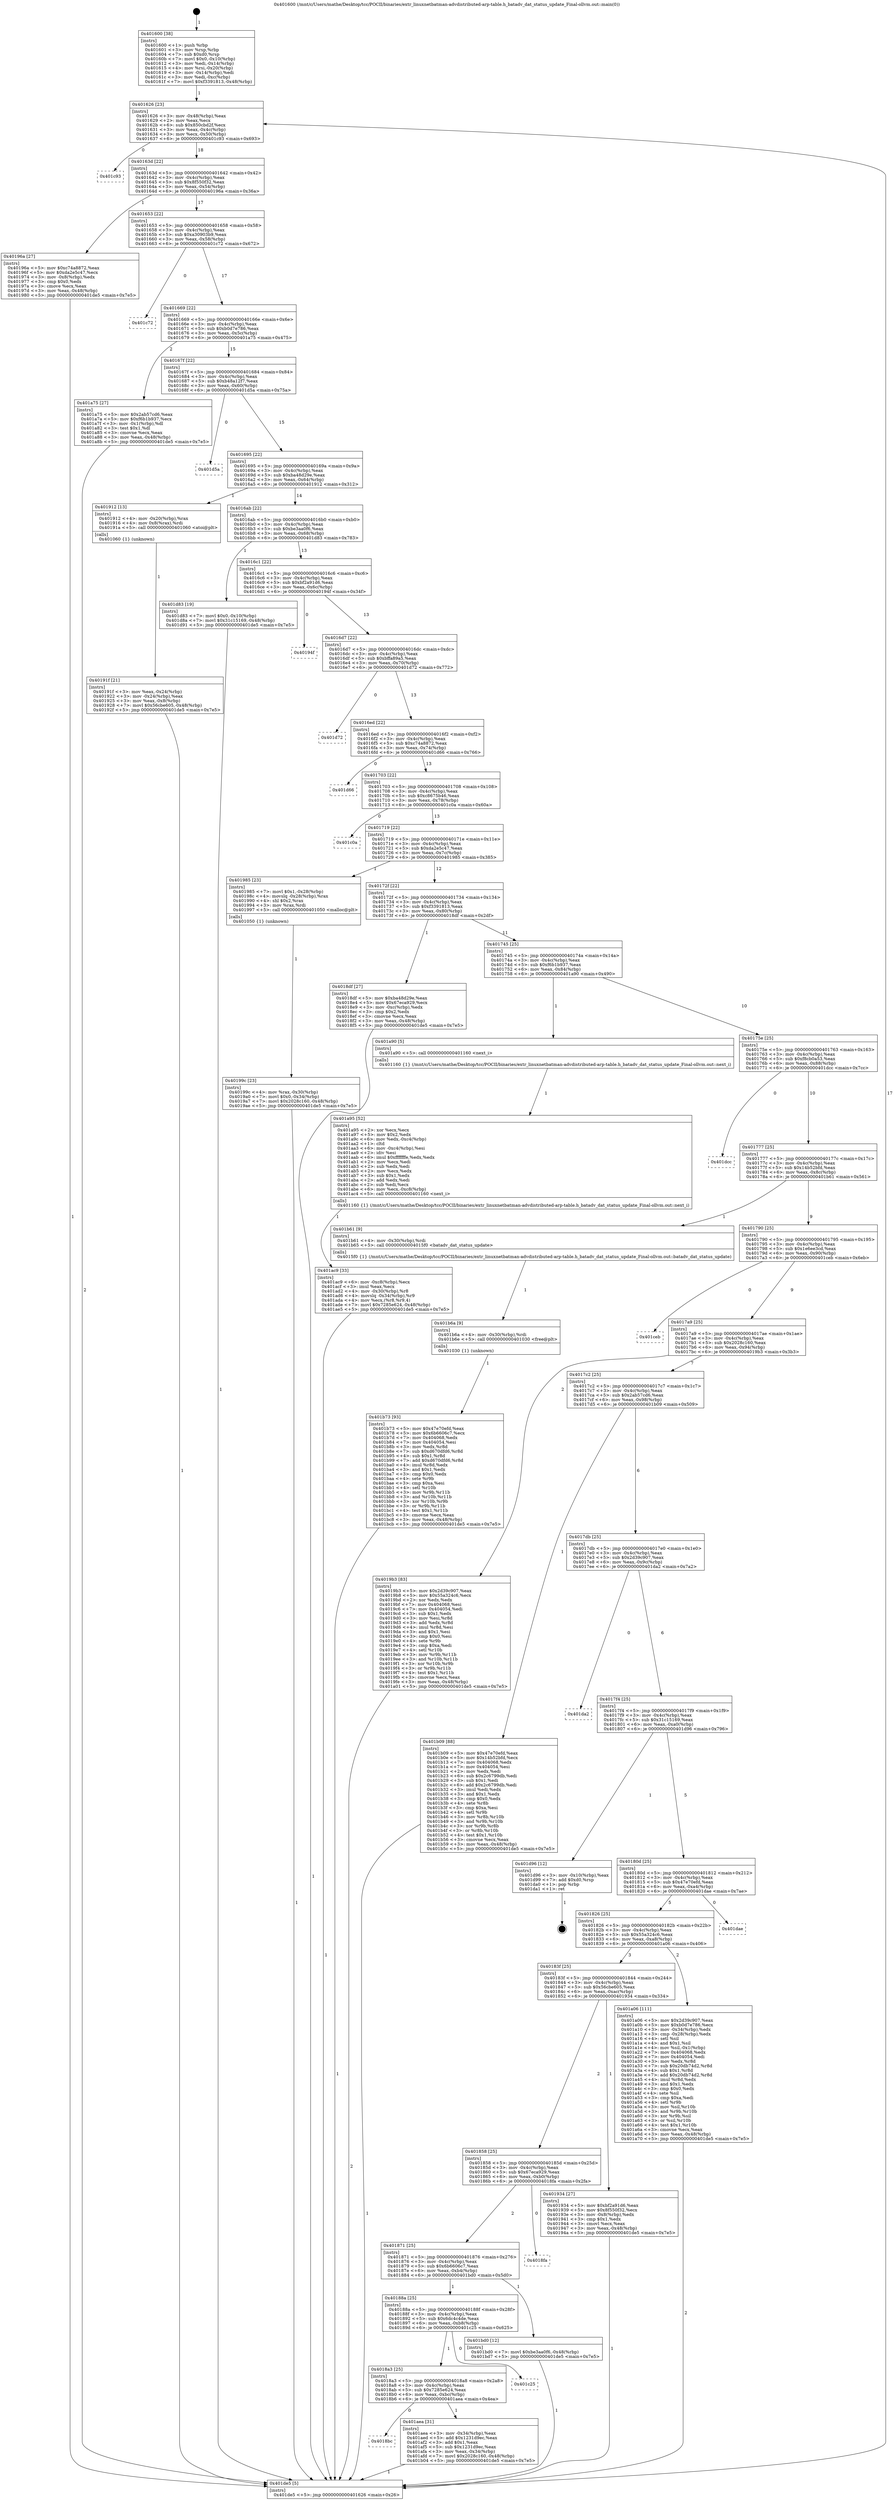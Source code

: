 digraph "0x401600" {
  label = "0x401600 (/mnt/c/Users/mathe/Desktop/tcc/POCII/binaries/extr_linuxnetbatman-advdistributed-arp-table.h_batadv_dat_status_update_Final-ollvm.out::main(0))"
  labelloc = "t"
  node[shape=record]

  Entry [label="",width=0.3,height=0.3,shape=circle,fillcolor=black,style=filled]
  "0x401626" [label="{
     0x401626 [23]\l
     | [instrs]\l
     &nbsp;&nbsp;0x401626 \<+3\>: mov -0x48(%rbp),%eax\l
     &nbsp;&nbsp;0x401629 \<+2\>: mov %eax,%ecx\l
     &nbsp;&nbsp;0x40162b \<+6\>: sub $0x850cbd2f,%ecx\l
     &nbsp;&nbsp;0x401631 \<+3\>: mov %eax,-0x4c(%rbp)\l
     &nbsp;&nbsp;0x401634 \<+3\>: mov %ecx,-0x50(%rbp)\l
     &nbsp;&nbsp;0x401637 \<+6\>: je 0000000000401c93 \<main+0x693\>\l
  }"]
  "0x401c93" [label="{
     0x401c93\l
  }", style=dashed]
  "0x40163d" [label="{
     0x40163d [22]\l
     | [instrs]\l
     &nbsp;&nbsp;0x40163d \<+5\>: jmp 0000000000401642 \<main+0x42\>\l
     &nbsp;&nbsp;0x401642 \<+3\>: mov -0x4c(%rbp),%eax\l
     &nbsp;&nbsp;0x401645 \<+5\>: sub $0x8f550f32,%eax\l
     &nbsp;&nbsp;0x40164a \<+3\>: mov %eax,-0x54(%rbp)\l
     &nbsp;&nbsp;0x40164d \<+6\>: je 000000000040196a \<main+0x36a\>\l
  }"]
  Exit [label="",width=0.3,height=0.3,shape=circle,fillcolor=black,style=filled,peripheries=2]
  "0x40196a" [label="{
     0x40196a [27]\l
     | [instrs]\l
     &nbsp;&nbsp;0x40196a \<+5\>: mov $0xc74a8872,%eax\l
     &nbsp;&nbsp;0x40196f \<+5\>: mov $0xda2e5c47,%ecx\l
     &nbsp;&nbsp;0x401974 \<+3\>: mov -0x8(%rbp),%edx\l
     &nbsp;&nbsp;0x401977 \<+3\>: cmp $0x0,%edx\l
     &nbsp;&nbsp;0x40197a \<+3\>: cmove %ecx,%eax\l
     &nbsp;&nbsp;0x40197d \<+3\>: mov %eax,-0x48(%rbp)\l
     &nbsp;&nbsp;0x401980 \<+5\>: jmp 0000000000401de5 \<main+0x7e5\>\l
  }"]
  "0x401653" [label="{
     0x401653 [22]\l
     | [instrs]\l
     &nbsp;&nbsp;0x401653 \<+5\>: jmp 0000000000401658 \<main+0x58\>\l
     &nbsp;&nbsp;0x401658 \<+3\>: mov -0x4c(%rbp),%eax\l
     &nbsp;&nbsp;0x40165b \<+5\>: sub $0xa30903b9,%eax\l
     &nbsp;&nbsp;0x401660 \<+3\>: mov %eax,-0x58(%rbp)\l
     &nbsp;&nbsp;0x401663 \<+6\>: je 0000000000401c72 \<main+0x672\>\l
  }"]
  "0x401b73" [label="{
     0x401b73 [93]\l
     | [instrs]\l
     &nbsp;&nbsp;0x401b73 \<+5\>: mov $0x47e70efd,%eax\l
     &nbsp;&nbsp;0x401b78 \<+5\>: mov $0x6b6606c7,%ecx\l
     &nbsp;&nbsp;0x401b7d \<+7\>: mov 0x404068,%edx\l
     &nbsp;&nbsp;0x401b84 \<+7\>: mov 0x404054,%esi\l
     &nbsp;&nbsp;0x401b8b \<+3\>: mov %edx,%r8d\l
     &nbsp;&nbsp;0x401b8e \<+7\>: sub $0xd670dfd6,%r8d\l
     &nbsp;&nbsp;0x401b95 \<+4\>: sub $0x1,%r8d\l
     &nbsp;&nbsp;0x401b99 \<+7\>: add $0xd670dfd6,%r8d\l
     &nbsp;&nbsp;0x401ba0 \<+4\>: imul %r8d,%edx\l
     &nbsp;&nbsp;0x401ba4 \<+3\>: and $0x1,%edx\l
     &nbsp;&nbsp;0x401ba7 \<+3\>: cmp $0x0,%edx\l
     &nbsp;&nbsp;0x401baa \<+4\>: sete %r9b\l
     &nbsp;&nbsp;0x401bae \<+3\>: cmp $0xa,%esi\l
     &nbsp;&nbsp;0x401bb1 \<+4\>: setl %r10b\l
     &nbsp;&nbsp;0x401bb5 \<+3\>: mov %r9b,%r11b\l
     &nbsp;&nbsp;0x401bb8 \<+3\>: and %r10b,%r11b\l
     &nbsp;&nbsp;0x401bbb \<+3\>: xor %r10b,%r9b\l
     &nbsp;&nbsp;0x401bbe \<+3\>: or %r9b,%r11b\l
     &nbsp;&nbsp;0x401bc1 \<+4\>: test $0x1,%r11b\l
     &nbsp;&nbsp;0x401bc5 \<+3\>: cmovne %ecx,%eax\l
     &nbsp;&nbsp;0x401bc8 \<+3\>: mov %eax,-0x48(%rbp)\l
     &nbsp;&nbsp;0x401bcb \<+5\>: jmp 0000000000401de5 \<main+0x7e5\>\l
  }"]
  "0x401c72" [label="{
     0x401c72\l
  }", style=dashed]
  "0x401669" [label="{
     0x401669 [22]\l
     | [instrs]\l
     &nbsp;&nbsp;0x401669 \<+5\>: jmp 000000000040166e \<main+0x6e\>\l
     &nbsp;&nbsp;0x40166e \<+3\>: mov -0x4c(%rbp),%eax\l
     &nbsp;&nbsp;0x401671 \<+5\>: sub $0xb0d7e786,%eax\l
     &nbsp;&nbsp;0x401676 \<+3\>: mov %eax,-0x5c(%rbp)\l
     &nbsp;&nbsp;0x401679 \<+6\>: je 0000000000401a75 \<main+0x475\>\l
  }"]
  "0x401b6a" [label="{
     0x401b6a [9]\l
     | [instrs]\l
     &nbsp;&nbsp;0x401b6a \<+4\>: mov -0x30(%rbp),%rdi\l
     &nbsp;&nbsp;0x401b6e \<+5\>: call 0000000000401030 \<free@plt\>\l
     | [calls]\l
     &nbsp;&nbsp;0x401030 \{1\} (unknown)\l
  }"]
  "0x401a75" [label="{
     0x401a75 [27]\l
     | [instrs]\l
     &nbsp;&nbsp;0x401a75 \<+5\>: mov $0x2ab57cd6,%eax\l
     &nbsp;&nbsp;0x401a7a \<+5\>: mov $0xf6b1b937,%ecx\l
     &nbsp;&nbsp;0x401a7f \<+3\>: mov -0x1(%rbp),%dl\l
     &nbsp;&nbsp;0x401a82 \<+3\>: test $0x1,%dl\l
     &nbsp;&nbsp;0x401a85 \<+3\>: cmovne %ecx,%eax\l
     &nbsp;&nbsp;0x401a88 \<+3\>: mov %eax,-0x48(%rbp)\l
     &nbsp;&nbsp;0x401a8b \<+5\>: jmp 0000000000401de5 \<main+0x7e5\>\l
  }"]
  "0x40167f" [label="{
     0x40167f [22]\l
     | [instrs]\l
     &nbsp;&nbsp;0x40167f \<+5\>: jmp 0000000000401684 \<main+0x84\>\l
     &nbsp;&nbsp;0x401684 \<+3\>: mov -0x4c(%rbp),%eax\l
     &nbsp;&nbsp;0x401687 \<+5\>: sub $0xb48a12f7,%eax\l
     &nbsp;&nbsp;0x40168c \<+3\>: mov %eax,-0x60(%rbp)\l
     &nbsp;&nbsp;0x40168f \<+6\>: je 0000000000401d5a \<main+0x75a\>\l
  }"]
  "0x4018bc" [label="{
     0x4018bc\l
  }", style=dashed]
  "0x401d5a" [label="{
     0x401d5a\l
  }", style=dashed]
  "0x401695" [label="{
     0x401695 [22]\l
     | [instrs]\l
     &nbsp;&nbsp;0x401695 \<+5\>: jmp 000000000040169a \<main+0x9a\>\l
     &nbsp;&nbsp;0x40169a \<+3\>: mov -0x4c(%rbp),%eax\l
     &nbsp;&nbsp;0x40169d \<+5\>: sub $0xba48d29e,%eax\l
     &nbsp;&nbsp;0x4016a2 \<+3\>: mov %eax,-0x64(%rbp)\l
     &nbsp;&nbsp;0x4016a5 \<+6\>: je 0000000000401912 \<main+0x312\>\l
  }"]
  "0x401aea" [label="{
     0x401aea [31]\l
     | [instrs]\l
     &nbsp;&nbsp;0x401aea \<+3\>: mov -0x34(%rbp),%eax\l
     &nbsp;&nbsp;0x401aed \<+5\>: add $0x1231d9ec,%eax\l
     &nbsp;&nbsp;0x401af2 \<+3\>: add $0x1,%eax\l
     &nbsp;&nbsp;0x401af5 \<+5\>: sub $0x1231d9ec,%eax\l
     &nbsp;&nbsp;0x401afa \<+3\>: mov %eax,-0x34(%rbp)\l
     &nbsp;&nbsp;0x401afd \<+7\>: movl $0x2028c160,-0x48(%rbp)\l
     &nbsp;&nbsp;0x401b04 \<+5\>: jmp 0000000000401de5 \<main+0x7e5\>\l
  }"]
  "0x401912" [label="{
     0x401912 [13]\l
     | [instrs]\l
     &nbsp;&nbsp;0x401912 \<+4\>: mov -0x20(%rbp),%rax\l
     &nbsp;&nbsp;0x401916 \<+4\>: mov 0x8(%rax),%rdi\l
     &nbsp;&nbsp;0x40191a \<+5\>: call 0000000000401060 \<atoi@plt\>\l
     | [calls]\l
     &nbsp;&nbsp;0x401060 \{1\} (unknown)\l
  }"]
  "0x4016ab" [label="{
     0x4016ab [22]\l
     | [instrs]\l
     &nbsp;&nbsp;0x4016ab \<+5\>: jmp 00000000004016b0 \<main+0xb0\>\l
     &nbsp;&nbsp;0x4016b0 \<+3\>: mov -0x4c(%rbp),%eax\l
     &nbsp;&nbsp;0x4016b3 \<+5\>: sub $0xbe3aa0f6,%eax\l
     &nbsp;&nbsp;0x4016b8 \<+3\>: mov %eax,-0x68(%rbp)\l
     &nbsp;&nbsp;0x4016bb \<+6\>: je 0000000000401d83 \<main+0x783\>\l
  }"]
  "0x4018a3" [label="{
     0x4018a3 [25]\l
     | [instrs]\l
     &nbsp;&nbsp;0x4018a3 \<+5\>: jmp 00000000004018a8 \<main+0x2a8\>\l
     &nbsp;&nbsp;0x4018a8 \<+3\>: mov -0x4c(%rbp),%eax\l
     &nbsp;&nbsp;0x4018ab \<+5\>: sub $0x7285e624,%eax\l
     &nbsp;&nbsp;0x4018b0 \<+6\>: mov %eax,-0xbc(%rbp)\l
     &nbsp;&nbsp;0x4018b6 \<+6\>: je 0000000000401aea \<main+0x4ea\>\l
  }"]
  "0x401d83" [label="{
     0x401d83 [19]\l
     | [instrs]\l
     &nbsp;&nbsp;0x401d83 \<+7\>: movl $0x0,-0x10(%rbp)\l
     &nbsp;&nbsp;0x401d8a \<+7\>: movl $0x31c15169,-0x48(%rbp)\l
     &nbsp;&nbsp;0x401d91 \<+5\>: jmp 0000000000401de5 \<main+0x7e5\>\l
  }"]
  "0x4016c1" [label="{
     0x4016c1 [22]\l
     | [instrs]\l
     &nbsp;&nbsp;0x4016c1 \<+5\>: jmp 00000000004016c6 \<main+0xc6\>\l
     &nbsp;&nbsp;0x4016c6 \<+3\>: mov -0x4c(%rbp),%eax\l
     &nbsp;&nbsp;0x4016c9 \<+5\>: sub $0xbf2a91d6,%eax\l
     &nbsp;&nbsp;0x4016ce \<+3\>: mov %eax,-0x6c(%rbp)\l
     &nbsp;&nbsp;0x4016d1 \<+6\>: je 000000000040194f \<main+0x34f\>\l
  }"]
  "0x401c25" [label="{
     0x401c25\l
  }", style=dashed]
  "0x40194f" [label="{
     0x40194f\l
  }", style=dashed]
  "0x4016d7" [label="{
     0x4016d7 [22]\l
     | [instrs]\l
     &nbsp;&nbsp;0x4016d7 \<+5\>: jmp 00000000004016dc \<main+0xdc\>\l
     &nbsp;&nbsp;0x4016dc \<+3\>: mov -0x4c(%rbp),%eax\l
     &nbsp;&nbsp;0x4016df \<+5\>: sub $0xbffa89a5,%eax\l
     &nbsp;&nbsp;0x4016e4 \<+3\>: mov %eax,-0x70(%rbp)\l
     &nbsp;&nbsp;0x4016e7 \<+6\>: je 0000000000401d72 \<main+0x772\>\l
  }"]
  "0x40188a" [label="{
     0x40188a [25]\l
     | [instrs]\l
     &nbsp;&nbsp;0x40188a \<+5\>: jmp 000000000040188f \<main+0x28f\>\l
     &nbsp;&nbsp;0x40188f \<+3\>: mov -0x4c(%rbp),%eax\l
     &nbsp;&nbsp;0x401892 \<+5\>: sub $0x6dc4c4de,%eax\l
     &nbsp;&nbsp;0x401897 \<+6\>: mov %eax,-0xb8(%rbp)\l
     &nbsp;&nbsp;0x40189d \<+6\>: je 0000000000401c25 \<main+0x625\>\l
  }"]
  "0x401d72" [label="{
     0x401d72\l
  }", style=dashed]
  "0x4016ed" [label="{
     0x4016ed [22]\l
     | [instrs]\l
     &nbsp;&nbsp;0x4016ed \<+5\>: jmp 00000000004016f2 \<main+0xf2\>\l
     &nbsp;&nbsp;0x4016f2 \<+3\>: mov -0x4c(%rbp),%eax\l
     &nbsp;&nbsp;0x4016f5 \<+5\>: sub $0xc74a8872,%eax\l
     &nbsp;&nbsp;0x4016fa \<+3\>: mov %eax,-0x74(%rbp)\l
     &nbsp;&nbsp;0x4016fd \<+6\>: je 0000000000401d66 \<main+0x766\>\l
  }"]
  "0x401bd0" [label="{
     0x401bd0 [12]\l
     | [instrs]\l
     &nbsp;&nbsp;0x401bd0 \<+7\>: movl $0xbe3aa0f6,-0x48(%rbp)\l
     &nbsp;&nbsp;0x401bd7 \<+5\>: jmp 0000000000401de5 \<main+0x7e5\>\l
  }"]
  "0x401d66" [label="{
     0x401d66\l
  }", style=dashed]
  "0x401703" [label="{
     0x401703 [22]\l
     | [instrs]\l
     &nbsp;&nbsp;0x401703 \<+5\>: jmp 0000000000401708 \<main+0x108\>\l
     &nbsp;&nbsp;0x401708 \<+3\>: mov -0x4c(%rbp),%eax\l
     &nbsp;&nbsp;0x40170b \<+5\>: sub $0xc8675b46,%eax\l
     &nbsp;&nbsp;0x401710 \<+3\>: mov %eax,-0x78(%rbp)\l
     &nbsp;&nbsp;0x401713 \<+6\>: je 0000000000401c0a \<main+0x60a\>\l
  }"]
  "0x401871" [label="{
     0x401871 [25]\l
     | [instrs]\l
     &nbsp;&nbsp;0x401871 \<+5\>: jmp 0000000000401876 \<main+0x276\>\l
     &nbsp;&nbsp;0x401876 \<+3\>: mov -0x4c(%rbp),%eax\l
     &nbsp;&nbsp;0x401879 \<+5\>: sub $0x6b6606c7,%eax\l
     &nbsp;&nbsp;0x40187e \<+6\>: mov %eax,-0xb4(%rbp)\l
     &nbsp;&nbsp;0x401884 \<+6\>: je 0000000000401bd0 \<main+0x5d0\>\l
  }"]
  "0x401c0a" [label="{
     0x401c0a\l
  }", style=dashed]
  "0x401719" [label="{
     0x401719 [22]\l
     | [instrs]\l
     &nbsp;&nbsp;0x401719 \<+5\>: jmp 000000000040171e \<main+0x11e\>\l
     &nbsp;&nbsp;0x40171e \<+3\>: mov -0x4c(%rbp),%eax\l
     &nbsp;&nbsp;0x401721 \<+5\>: sub $0xda2e5c47,%eax\l
     &nbsp;&nbsp;0x401726 \<+3\>: mov %eax,-0x7c(%rbp)\l
     &nbsp;&nbsp;0x401729 \<+6\>: je 0000000000401985 \<main+0x385\>\l
  }"]
  "0x4018fa" [label="{
     0x4018fa\l
  }", style=dashed]
  "0x401985" [label="{
     0x401985 [23]\l
     | [instrs]\l
     &nbsp;&nbsp;0x401985 \<+7\>: movl $0x1,-0x28(%rbp)\l
     &nbsp;&nbsp;0x40198c \<+4\>: movslq -0x28(%rbp),%rax\l
     &nbsp;&nbsp;0x401990 \<+4\>: shl $0x2,%rax\l
     &nbsp;&nbsp;0x401994 \<+3\>: mov %rax,%rdi\l
     &nbsp;&nbsp;0x401997 \<+5\>: call 0000000000401050 \<malloc@plt\>\l
     | [calls]\l
     &nbsp;&nbsp;0x401050 \{1\} (unknown)\l
  }"]
  "0x40172f" [label="{
     0x40172f [22]\l
     | [instrs]\l
     &nbsp;&nbsp;0x40172f \<+5\>: jmp 0000000000401734 \<main+0x134\>\l
     &nbsp;&nbsp;0x401734 \<+3\>: mov -0x4c(%rbp),%eax\l
     &nbsp;&nbsp;0x401737 \<+5\>: sub $0xf3391813,%eax\l
     &nbsp;&nbsp;0x40173c \<+3\>: mov %eax,-0x80(%rbp)\l
     &nbsp;&nbsp;0x40173f \<+6\>: je 00000000004018df \<main+0x2df\>\l
  }"]
  "0x401ac9" [label="{
     0x401ac9 [33]\l
     | [instrs]\l
     &nbsp;&nbsp;0x401ac9 \<+6\>: mov -0xc8(%rbp),%ecx\l
     &nbsp;&nbsp;0x401acf \<+3\>: imul %eax,%ecx\l
     &nbsp;&nbsp;0x401ad2 \<+4\>: mov -0x30(%rbp),%r8\l
     &nbsp;&nbsp;0x401ad6 \<+4\>: movslq -0x34(%rbp),%r9\l
     &nbsp;&nbsp;0x401ada \<+4\>: mov %ecx,(%r8,%r9,4)\l
     &nbsp;&nbsp;0x401ade \<+7\>: movl $0x7285e624,-0x48(%rbp)\l
     &nbsp;&nbsp;0x401ae5 \<+5\>: jmp 0000000000401de5 \<main+0x7e5\>\l
  }"]
  "0x4018df" [label="{
     0x4018df [27]\l
     | [instrs]\l
     &nbsp;&nbsp;0x4018df \<+5\>: mov $0xba48d29e,%eax\l
     &nbsp;&nbsp;0x4018e4 \<+5\>: mov $0x67eca929,%ecx\l
     &nbsp;&nbsp;0x4018e9 \<+3\>: mov -0xc(%rbp),%edx\l
     &nbsp;&nbsp;0x4018ec \<+3\>: cmp $0x2,%edx\l
     &nbsp;&nbsp;0x4018ef \<+3\>: cmovne %ecx,%eax\l
     &nbsp;&nbsp;0x4018f2 \<+3\>: mov %eax,-0x48(%rbp)\l
     &nbsp;&nbsp;0x4018f5 \<+5\>: jmp 0000000000401de5 \<main+0x7e5\>\l
  }"]
  "0x401745" [label="{
     0x401745 [25]\l
     | [instrs]\l
     &nbsp;&nbsp;0x401745 \<+5\>: jmp 000000000040174a \<main+0x14a\>\l
     &nbsp;&nbsp;0x40174a \<+3\>: mov -0x4c(%rbp),%eax\l
     &nbsp;&nbsp;0x40174d \<+5\>: sub $0xf6b1b937,%eax\l
     &nbsp;&nbsp;0x401752 \<+6\>: mov %eax,-0x84(%rbp)\l
     &nbsp;&nbsp;0x401758 \<+6\>: je 0000000000401a90 \<main+0x490\>\l
  }"]
  "0x401de5" [label="{
     0x401de5 [5]\l
     | [instrs]\l
     &nbsp;&nbsp;0x401de5 \<+5\>: jmp 0000000000401626 \<main+0x26\>\l
  }"]
  "0x401600" [label="{
     0x401600 [38]\l
     | [instrs]\l
     &nbsp;&nbsp;0x401600 \<+1\>: push %rbp\l
     &nbsp;&nbsp;0x401601 \<+3\>: mov %rsp,%rbp\l
     &nbsp;&nbsp;0x401604 \<+7\>: sub $0xd0,%rsp\l
     &nbsp;&nbsp;0x40160b \<+7\>: movl $0x0,-0x10(%rbp)\l
     &nbsp;&nbsp;0x401612 \<+3\>: mov %edi,-0x14(%rbp)\l
     &nbsp;&nbsp;0x401615 \<+4\>: mov %rsi,-0x20(%rbp)\l
     &nbsp;&nbsp;0x401619 \<+3\>: mov -0x14(%rbp),%edi\l
     &nbsp;&nbsp;0x40161c \<+3\>: mov %edi,-0xc(%rbp)\l
     &nbsp;&nbsp;0x40161f \<+7\>: movl $0xf3391813,-0x48(%rbp)\l
  }"]
  "0x40191f" [label="{
     0x40191f [21]\l
     | [instrs]\l
     &nbsp;&nbsp;0x40191f \<+3\>: mov %eax,-0x24(%rbp)\l
     &nbsp;&nbsp;0x401922 \<+3\>: mov -0x24(%rbp),%eax\l
     &nbsp;&nbsp;0x401925 \<+3\>: mov %eax,-0x8(%rbp)\l
     &nbsp;&nbsp;0x401928 \<+7\>: movl $0x56cbe605,-0x48(%rbp)\l
     &nbsp;&nbsp;0x40192f \<+5\>: jmp 0000000000401de5 \<main+0x7e5\>\l
  }"]
  "0x401a95" [label="{
     0x401a95 [52]\l
     | [instrs]\l
     &nbsp;&nbsp;0x401a95 \<+2\>: xor %ecx,%ecx\l
     &nbsp;&nbsp;0x401a97 \<+5\>: mov $0x2,%edx\l
     &nbsp;&nbsp;0x401a9c \<+6\>: mov %edx,-0xc4(%rbp)\l
     &nbsp;&nbsp;0x401aa2 \<+1\>: cltd\l
     &nbsp;&nbsp;0x401aa3 \<+6\>: mov -0xc4(%rbp),%esi\l
     &nbsp;&nbsp;0x401aa9 \<+2\>: idiv %esi\l
     &nbsp;&nbsp;0x401aab \<+6\>: imul $0xfffffffe,%edx,%edx\l
     &nbsp;&nbsp;0x401ab1 \<+2\>: mov %ecx,%edi\l
     &nbsp;&nbsp;0x401ab3 \<+2\>: sub %edx,%edi\l
     &nbsp;&nbsp;0x401ab5 \<+2\>: mov %ecx,%edx\l
     &nbsp;&nbsp;0x401ab7 \<+3\>: sub $0x1,%edx\l
     &nbsp;&nbsp;0x401aba \<+2\>: add %edx,%edi\l
     &nbsp;&nbsp;0x401abc \<+2\>: sub %edi,%ecx\l
     &nbsp;&nbsp;0x401abe \<+6\>: mov %ecx,-0xc8(%rbp)\l
     &nbsp;&nbsp;0x401ac4 \<+5\>: call 0000000000401160 \<next_i\>\l
     | [calls]\l
     &nbsp;&nbsp;0x401160 \{1\} (/mnt/c/Users/mathe/Desktop/tcc/POCII/binaries/extr_linuxnetbatman-advdistributed-arp-table.h_batadv_dat_status_update_Final-ollvm.out::next_i)\l
  }"]
  "0x401a90" [label="{
     0x401a90 [5]\l
     | [instrs]\l
     &nbsp;&nbsp;0x401a90 \<+5\>: call 0000000000401160 \<next_i\>\l
     | [calls]\l
     &nbsp;&nbsp;0x401160 \{1\} (/mnt/c/Users/mathe/Desktop/tcc/POCII/binaries/extr_linuxnetbatman-advdistributed-arp-table.h_batadv_dat_status_update_Final-ollvm.out::next_i)\l
  }"]
  "0x40175e" [label="{
     0x40175e [25]\l
     | [instrs]\l
     &nbsp;&nbsp;0x40175e \<+5\>: jmp 0000000000401763 \<main+0x163\>\l
     &nbsp;&nbsp;0x401763 \<+3\>: mov -0x4c(%rbp),%eax\l
     &nbsp;&nbsp;0x401766 \<+5\>: sub $0xf8cb0a53,%eax\l
     &nbsp;&nbsp;0x40176b \<+6\>: mov %eax,-0x88(%rbp)\l
     &nbsp;&nbsp;0x401771 \<+6\>: je 0000000000401dcc \<main+0x7cc\>\l
  }"]
  "0x40199c" [label="{
     0x40199c [23]\l
     | [instrs]\l
     &nbsp;&nbsp;0x40199c \<+4\>: mov %rax,-0x30(%rbp)\l
     &nbsp;&nbsp;0x4019a0 \<+7\>: movl $0x0,-0x34(%rbp)\l
     &nbsp;&nbsp;0x4019a7 \<+7\>: movl $0x2028c160,-0x48(%rbp)\l
     &nbsp;&nbsp;0x4019ae \<+5\>: jmp 0000000000401de5 \<main+0x7e5\>\l
  }"]
  "0x401dcc" [label="{
     0x401dcc\l
  }", style=dashed]
  "0x401777" [label="{
     0x401777 [25]\l
     | [instrs]\l
     &nbsp;&nbsp;0x401777 \<+5\>: jmp 000000000040177c \<main+0x17c\>\l
     &nbsp;&nbsp;0x40177c \<+3\>: mov -0x4c(%rbp),%eax\l
     &nbsp;&nbsp;0x40177f \<+5\>: sub $0x14b52bfd,%eax\l
     &nbsp;&nbsp;0x401784 \<+6\>: mov %eax,-0x8c(%rbp)\l
     &nbsp;&nbsp;0x40178a \<+6\>: je 0000000000401b61 \<main+0x561\>\l
  }"]
  "0x401858" [label="{
     0x401858 [25]\l
     | [instrs]\l
     &nbsp;&nbsp;0x401858 \<+5\>: jmp 000000000040185d \<main+0x25d\>\l
     &nbsp;&nbsp;0x40185d \<+3\>: mov -0x4c(%rbp),%eax\l
     &nbsp;&nbsp;0x401860 \<+5\>: sub $0x67eca929,%eax\l
     &nbsp;&nbsp;0x401865 \<+6\>: mov %eax,-0xb0(%rbp)\l
     &nbsp;&nbsp;0x40186b \<+6\>: je 00000000004018fa \<main+0x2fa\>\l
  }"]
  "0x401b61" [label="{
     0x401b61 [9]\l
     | [instrs]\l
     &nbsp;&nbsp;0x401b61 \<+4\>: mov -0x30(%rbp),%rdi\l
     &nbsp;&nbsp;0x401b65 \<+5\>: call 00000000004015f0 \<batadv_dat_status_update\>\l
     | [calls]\l
     &nbsp;&nbsp;0x4015f0 \{1\} (/mnt/c/Users/mathe/Desktop/tcc/POCII/binaries/extr_linuxnetbatman-advdistributed-arp-table.h_batadv_dat_status_update_Final-ollvm.out::batadv_dat_status_update)\l
  }"]
  "0x401790" [label="{
     0x401790 [25]\l
     | [instrs]\l
     &nbsp;&nbsp;0x401790 \<+5\>: jmp 0000000000401795 \<main+0x195\>\l
     &nbsp;&nbsp;0x401795 \<+3\>: mov -0x4c(%rbp),%eax\l
     &nbsp;&nbsp;0x401798 \<+5\>: sub $0x1e6ee3cd,%eax\l
     &nbsp;&nbsp;0x40179d \<+6\>: mov %eax,-0x90(%rbp)\l
     &nbsp;&nbsp;0x4017a3 \<+6\>: je 0000000000401ceb \<main+0x6eb\>\l
  }"]
  "0x401934" [label="{
     0x401934 [27]\l
     | [instrs]\l
     &nbsp;&nbsp;0x401934 \<+5\>: mov $0xbf2a91d6,%eax\l
     &nbsp;&nbsp;0x401939 \<+5\>: mov $0x8f550f32,%ecx\l
     &nbsp;&nbsp;0x40193e \<+3\>: mov -0x8(%rbp),%edx\l
     &nbsp;&nbsp;0x401941 \<+3\>: cmp $0x1,%edx\l
     &nbsp;&nbsp;0x401944 \<+3\>: cmovl %ecx,%eax\l
     &nbsp;&nbsp;0x401947 \<+3\>: mov %eax,-0x48(%rbp)\l
     &nbsp;&nbsp;0x40194a \<+5\>: jmp 0000000000401de5 \<main+0x7e5\>\l
  }"]
  "0x401ceb" [label="{
     0x401ceb\l
  }", style=dashed]
  "0x4017a9" [label="{
     0x4017a9 [25]\l
     | [instrs]\l
     &nbsp;&nbsp;0x4017a9 \<+5\>: jmp 00000000004017ae \<main+0x1ae\>\l
     &nbsp;&nbsp;0x4017ae \<+3\>: mov -0x4c(%rbp),%eax\l
     &nbsp;&nbsp;0x4017b1 \<+5\>: sub $0x2028c160,%eax\l
     &nbsp;&nbsp;0x4017b6 \<+6\>: mov %eax,-0x94(%rbp)\l
     &nbsp;&nbsp;0x4017bc \<+6\>: je 00000000004019b3 \<main+0x3b3\>\l
  }"]
  "0x40183f" [label="{
     0x40183f [25]\l
     | [instrs]\l
     &nbsp;&nbsp;0x40183f \<+5\>: jmp 0000000000401844 \<main+0x244\>\l
     &nbsp;&nbsp;0x401844 \<+3\>: mov -0x4c(%rbp),%eax\l
     &nbsp;&nbsp;0x401847 \<+5\>: sub $0x56cbe605,%eax\l
     &nbsp;&nbsp;0x40184c \<+6\>: mov %eax,-0xac(%rbp)\l
     &nbsp;&nbsp;0x401852 \<+6\>: je 0000000000401934 \<main+0x334\>\l
  }"]
  "0x4019b3" [label="{
     0x4019b3 [83]\l
     | [instrs]\l
     &nbsp;&nbsp;0x4019b3 \<+5\>: mov $0x2d39c907,%eax\l
     &nbsp;&nbsp;0x4019b8 \<+5\>: mov $0x55a324c6,%ecx\l
     &nbsp;&nbsp;0x4019bd \<+2\>: xor %edx,%edx\l
     &nbsp;&nbsp;0x4019bf \<+7\>: mov 0x404068,%esi\l
     &nbsp;&nbsp;0x4019c6 \<+7\>: mov 0x404054,%edi\l
     &nbsp;&nbsp;0x4019cd \<+3\>: sub $0x1,%edx\l
     &nbsp;&nbsp;0x4019d0 \<+3\>: mov %esi,%r8d\l
     &nbsp;&nbsp;0x4019d3 \<+3\>: add %edx,%r8d\l
     &nbsp;&nbsp;0x4019d6 \<+4\>: imul %r8d,%esi\l
     &nbsp;&nbsp;0x4019da \<+3\>: and $0x1,%esi\l
     &nbsp;&nbsp;0x4019dd \<+3\>: cmp $0x0,%esi\l
     &nbsp;&nbsp;0x4019e0 \<+4\>: sete %r9b\l
     &nbsp;&nbsp;0x4019e4 \<+3\>: cmp $0xa,%edi\l
     &nbsp;&nbsp;0x4019e7 \<+4\>: setl %r10b\l
     &nbsp;&nbsp;0x4019eb \<+3\>: mov %r9b,%r11b\l
     &nbsp;&nbsp;0x4019ee \<+3\>: and %r10b,%r11b\l
     &nbsp;&nbsp;0x4019f1 \<+3\>: xor %r10b,%r9b\l
     &nbsp;&nbsp;0x4019f4 \<+3\>: or %r9b,%r11b\l
     &nbsp;&nbsp;0x4019f7 \<+4\>: test $0x1,%r11b\l
     &nbsp;&nbsp;0x4019fb \<+3\>: cmovne %ecx,%eax\l
     &nbsp;&nbsp;0x4019fe \<+3\>: mov %eax,-0x48(%rbp)\l
     &nbsp;&nbsp;0x401a01 \<+5\>: jmp 0000000000401de5 \<main+0x7e5\>\l
  }"]
  "0x4017c2" [label="{
     0x4017c2 [25]\l
     | [instrs]\l
     &nbsp;&nbsp;0x4017c2 \<+5\>: jmp 00000000004017c7 \<main+0x1c7\>\l
     &nbsp;&nbsp;0x4017c7 \<+3\>: mov -0x4c(%rbp),%eax\l
     &nbsp;&nbsp;0x4017ca \<+5\>: sub $0x2ab57cd6,%eax\l
     &nbsp;&nbsp;0x4017cf \<+6\>: mov %eax,-0x98(%rbp)\l
     &nbsp;&nbsp;0x4017d5 \<+6\>: je 0000000000401b09 \<main+0x509\>\l
  }"]
  "0x401a06" [label="{
     0x401a06 [111]\l
     | [instrs]\l
     &nbsp;&nbsp;0x401a06 \<+5\>: mov $0x2d39c907,%eax\l
     &nbsp;&nbsp;0x401a0b \<+5\>: mov $0xb0d7e786,%ecx\l
     &nbsp;&nbsp;0x401a10 \<+3\>: mov -0x34(%rbp),%edx\l
     &nbsp;&nbsp;0x401a13 \<+3\>: cmp -0x28(%rbp),%edx\l
     &nbsp;&nbsp;0x401a16 \<+4\>: setl %sil\l
     &nbsp;&nbsp;0x401a1a \<+4\>: and $0x1,%sil\l
     &nbsp;&nbsp;0x401a1e \<+4\>: mov %sil,-0x1(%rbp)\l
     &nbsp;&nbsp;0x401a22 \<+7\>: mov 0x404068,%edx\l
     &nbsp;&nbsp;0x401a29 \<+7\>: mov 0x404054,%edi\l
     &nbsp;&nbsp;0x401a30 \<+3\>: mov %edx,%r8d\l
     &nbsp;&nbsp;0x401a33 \<+7\>: sub $0x20db74d2,%r8d\l
     &nbsp;&nbsp;0x401a3a \<+4\>: sub $0x1,%r8d\l
     &nbsp;&nbsp;0x401a3e \<+7\>: add $0x20db74d2,%r8d\l
     &nbsp;&nbsp;0x401a45 \<+4\>: imul %r8d,%edx\l
     &nbsp;&nbsp;0x401a49 \<+3\>: and $0x1,%edx\l
     &nbsp;&nbsp;0x401a4c \<+3\>: cmp $0x0,%edx\l
     &nbsp;&nbsp;0x401a4f \<+4\>: sete %sil\l
     &nbsp;&nbsp;0x401a53 \<+3\>: cmp $0xa,%edi\l
     &nbsp;&nbsp;0x401a56 \<+4\>: setl %r9b\l
     &nbsp;&nbsp;0x401a5a \<+3\>: mov %sil,%r10b\l
     &nbsp;&nbsp;0x401a5d \<+3\>: and %r9b,%r10b\l
     &nbsp;&nbsp;0x401a60 \<+3\>: xor %r9b,%sil\l
     &nbsp;&nbsp;0x401a63 \<+3\>: or %sil,%r10b\l
     &nbsp;&nbsp;0x401a66 \<+4\>: test $0x1,%r10b\l
     &nbsp;&nbsp;0x401a6a \<+3\>: cmovne %ecx,%eax\l
     &nbsp;&nbsp;0x401a6d \<+3\>: mov %eax,-0x48(%rbp)\l
     &nbsp;&nbsp;0x401a70 \<+5\>: jmp 0000000000401de5 \<main+0x7e5\>\l
  }"]
  "0x401b09" [label="{
     0x401b09 [88]\l
     | [instrs]\l
     &nbsp;&nbsp;0x401b09 \<+5\>: mov $0x47e70efd,%eax\l
     &nbsp;&nbsp;0x401b0e \<+5\>: mov $0x14b52bfd,%ecx\l
     &nbsp;&nbsp;0x401b13 \<+7\>: mov 0x404068,%edx\l
     &nbsp;&nbsp;0x401b1a \<+7\>: mov 0x404054,%esi\l
     &nbsp;&nbsp;0x401b21 \<+2\>: mov %edx,%edi\l
     &nbsp;&nbsp;0x401b23 \<+6\>: sub $0x2c6799db,%edi\l
     &nbsp;&nbsp;0x401b29 \<+3\>: sub $0x1,%edi\l
     &nbsp;&nbsp;0x401b2c \<+6\>: add $0x2c6799db,%edi\l
     &nbsp;&nbsp;0x401b32 \<+3\>: imul %edi,%edx\l
     &nbsp;&nbsp;0x401b35 \<+3\>: and $0x1,%edx\l
     &nbsp;&nbsp;0x401b38 \<+3\>: cmp $0x0,%edx\l
     &nbsp;&nbsp;0x401b3b \<+4\>: sete %r8b\l
     &nbsp;&nbsp;0x401b3f \<+3\>: cmp $0xa,%esi\l
     &nbsp;&nbsp;0x401b42 \<+4\>: setl %r9b\l
     &nbsp;&nbsp;0x401b46 \<+3\>: mov %r8b,%r10b\l
     &nbsp;&nbsp;0x401b49 \<+3\>: and %r9b,%r10b\l
     &nbsp;&nbsp;0x401b4c \<+3\>: xor %r9b,%r8b\l
     &nbsp;&nbsp;0x401b4f \<+3\>: or %r8b,%r10b\l
     &nbsp;&nbsp;0x401b52 \<+4\>: test $0x1,%r10b\l
     &nbsp;&nbsp;0x401b56 \<+3\>: cmovne %ecx,%eax\l
     &nbsp;&nbsp;0x401b59 \<+3\>: mov %eax,-0x48(%rbp)\l
     &nbsp;&nbsp;0x401b5c \<+5\>: jmp 0000000000401de5 \<main+0x7e5\>\l
  }"]
  "0x4017db" [label="{
     0x4017db [25]\l
     | [instrs]\l
     &nbsp;&nbsp;0x4017db \<+5\>: jmp 00000000004017e0 \<main+0x1e0\>\l
     &nbsp;&nbsp;0x4017e0 \<+3\>: mov -0x4c(%rbp),%eax\l
     &nbsp;&nbsp;0x4017e3 \<+5\>: sub $0x2d39c907,%eax\l
     &nbsp;&nbsp;0x4017e8 \<+6\>: mov %eax,-0x9c(%rbp)\l
     &nbsp;&nbsp;0x4017ee \<+6\>: je 0000000000401da2 \<main+0x7a2\>\l
  }"]
  "0x401826" [label="{
     0x401826 [25]\l
     | [instrs]\l
     &nbsp;&nbsp;0x401826 \<+5\>: jmp 000000000040182b \<main+0x22b\>\l
     &nbsp;&nbsp;0x40182b \<+3\>: mov -0x4c(%rbp),%eax\l
     &nbsp;&nbsp;0x40182e \<+5\>: sub $0x55a324c6,%eax\l
     &nbsp;&nbsp;0x401833 \<+6\>: mov %eax,-0xa8(%rbp)\l
     &nbsp;&nbsp;0x401839 \<+6\>: je 0000000000401a06 \<main+0x406\>\l
  }"]
  "0x401da2" [label="{
     0x401da2\l
  }", style=dashed]
  "0x4017f4" [label="{
     0x4017f4 [25]\l
     | [instrs]\l
     &nbsp;&nbsp;0x4017f4 \<+5\>: jmp 00000000004017f9 \<main+0x1f9\>\l
     &nbsp;&nbsp;0x4017f9 \<+3\>: mov -0x4c(%rbp),%eax\l
     &nbsp;&nbsp;0x4017fc \<+5\>: sub $0x31c15169,%eax\l
     &nbsp;&nbsp;0x401801 \<+6\>: mov %eax,-0xa0(%rbp)\l
     &nbsp;&nbsp;0x401807 \<+6\>: je 0000000000401d96 \<main+0x796\>\l
  }"]
  "0x401dae" [label="{
     0x401dae\l
  }", style=dashed]
  "0x401d96" [label="{
     0x401d96 [12]\l
     | [instrs]\l
     &nbsp;&nbsp;0x401d96 \<+3\>: mov -0x10(%rbp),%eax\l
     &nbsp;&nbsp;0x401d99 \<+7\>: add $0xd0,%rsp\l
     &nbsp;&nbsp;0x401da0 \<+1\>: pop %rbp\l
     &nbsp;&nbsp;0x401da1 \<+1\>: ret\l
  }"]
  "0x40180d" [label="{
     0x40180d [25]\l
     | [instrs]\l
     &nbsp;&nbsp;0x40180d \<+5\>: jmp 0000000000401812 \<main+0x212\>\l
     &nbsp;&nbsp;0x401812 \<+3\>: mov -0x4c(%rbp),%eax\l
     &nbsp;&nbsp;0x401815 \<+5\>: sub $0x47e70efd,%eax\l
     &nbsp;&nbsp;0x40181a \<+6\>: mov %eax,-0xa4(%rbp)\l
     &nbsp;&nbsp;0x401820 \<+6\>: je 0000000000401dae \<main+0x7ae\>\l
  }"]
  Entry -> "0x401600" [label=" 1"]
  "0x401626" -> "0x401c93" [label=" 0"]
  "0x401626" -> "0x40163d" [label=" 18"]
  "0x401d96" -> Exit [label=" 1"]
  "0x40163d" -> "0x40196a" [label=" 1"]
  "0x40163d" -> "0x401653" [label=" 17"]
  "0x401d83" -> "0x401de5" [label=" 1"]
  "0x401653" -> "0x401c72" [label=" 0"]
  "0x401653" -> "0x401669" [label=" 17"]
  "0x401bd0" -> "0x401de5" [label=" 1"]
  "0x401669" -> "0x401a75" [label=" 2"]
  "0x401669" -> "0x40167f" [label=" 15"]
  "0x401b73" -> "0x401de5" [label=" 1"]
  "0x40167f" -> "0x401d5a" [label=" 0"]
  "0x40167f" -> "0x401695" [label=" 15"]
  "0x401b6a" -> "0x401b73" [label=" 1"]
  "0x401695" -> "0x401912" [label=" 1"]
  "0x401695" -> "0x4016ab" [label=" 14"]
  "0x401b61" -> "0x401b6a" [label=" 1"]
  "0x4016ab" -> "0x401d83" [label=" 1"]
  "0x4016ab" -> "0x4016c1" [label=" 13"]
  "0x401aea" -> "0x401de5" [label=" 1"]
  "0x4016c1" -> "0x40194f" [label=" 0"]
  "0x4016c1" -> "0x4016d7" [label=" 13"]
  "0x4018a3" -> "0x4018bc" [label=" 0"]
  "0x4016d7" -> "0x401d72" [label=" 0"]
  "0x4016d7" -> "0x4016ed" [label=" 13"]
  "0x401b09" -> "0x401de5" [label=" 1"]
  "0x4016ed" -> "0x401d66" [label=" 0"]
  "0x4016ed" -> "0x401703" [label=" 13"]
  "0x40188a" -> "0x4018a3" [label=" 1"]
  "0x401703" -> "0x401c0a" [label=" 0"]
  "0x401703" -> "0x401719" [label=" 13"]
  "0x4018a3" -> "0x401aea" [label=" 1"]
  "0x401719" -> "0x401985" [label=" 1"]
  "0x401719" -> "0x40172f" [label=" 12"]
  "0x401871" -> "0x40188a" [label=" 1"]
  "0x40172f" -> "0x4018df" [label=" 1"]
  "0x40172f" -> "0x401745" [label=" 11"]
  "0x4018df" -> "0x401de5" [label=" 1"]
  "0x401600" -> "0x401626" [label=" 1"]
  "0x401de5" -> "0x401626" [label=" 17"]
  "0x401912" -> "0x40191f" [label=" 1"]
  "0x40191f" -> "0x401de5" [label=" 1"]
  "0x40188a" -> "0x401c25" [label=" 0"]
  "0x401745" -> "0x401a90" [label=" 1"]
  "0x401745" -> "0x40175e" [label=" 10"]
  "0x401858" -> "0x401871" [label=" 2"]
  "0x40175e" -> "0x401dcc" [label=" 0"]
  "0x40175e" -> "0x401777" [label=" 10"]
  "0x401858" -> "0x4018fa" [label=" 0"]
  "0x401777" -> "0x401b61" [label=" 1"]
  "0x401777" -> "0x401790" [label=" 9"]
  "0x401871" -> "0x401bd0" [label=" 1"]
  "0x401790" -> "0x401ceb" [label=" 0"]
  "0x401790" -> "0x4017a9" [label=" 9"]
  "0x401ac9" -> "0x401de5" [label=" 1"]
  "0x4017a9" -> "0x4019b3" [label=" 2"]
  "0x4017a9" -> "0x4017c2" [label=" 7"]
  "0x401a90" -> "0x401a95" [label=" 1"]
  "0x4017c2" -> "0x401b09" [label=" 1"]
  "0x4017c2" -> "0x4017db" [label=" 6"]
  "0x401a75" -> "0x401de5" [label=" 2"]
  "0x4017db" -> "0x401da2" [label=" 0"]
  "0x4017db" -> "0x4017f4" [label=" 6"]
  "0x4019b3" -> "0x401de5" [label=" 2"]
  "0x4017f4" -> "0x401d96" [label=" 1"]
  "0x4017f4" -> "0x40180d" [label=" 5"]
  "0x40199c" -> "0x401de5" [label=" 1"]
  "0x40180d" -> "0x401dae" [label=" 0"]
  "0x40180d" -> "0x401826" [label=" 5"]
  "0x401a06" -> "0x401de5" [label=" 2"]
  "0x401826" -> "0x401a06" [label=" 2"]
  "0x401826" -> "0x40183f" [label=" 3"]
  "0x401a95" -> "0x401ac9" [label=" 1"]
  "0x40183f" -> "0x401934" [label=" 1"]
  "0x40183f" -> "0x401858" [label=" 2"]
  "0x401934" -> "0x401de5" [label=" 1"]
  "0x40196a" -> "0x401de5" [label=" 1"]
  "0x401985" -> "0x40199c" [label=" 1"]
}
